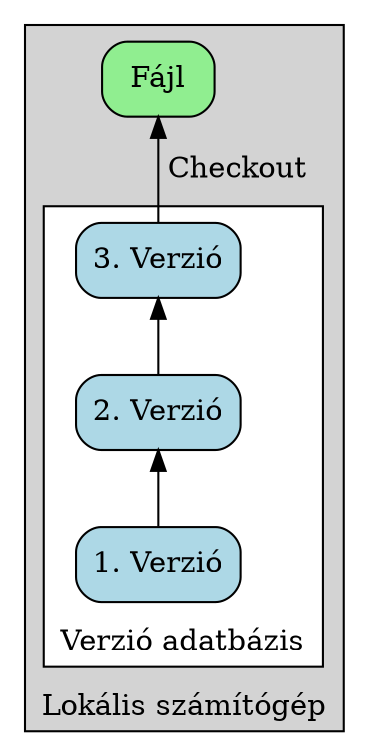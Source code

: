 digraph git {
    graph [dpi = 300]
    rankdir="BT"

    subgraph cluster_1 {
        label="Lokális számítógép"
        labelloc="top"
        style="filled"
        fillcolor=""

        file [label="Fájl", shape="rect", style="rounded, filled", fillcolor="lightgreen"]

        subgraph cluster_2 {
            label="Verzió adatbázis"
            labelloc="top"
            style="filled"
            fillcolor="white"

            v1 [label="1. Verzió", shape="rect", style="rounded, filled", fillcolor="lightblue"]
            v2 [label="2. Verzió", shape="rect", style="rounded, filled", fillcolor="lightblue"]
            v3 [label="3. Verzió", shape="rect", style="rounded, filled", fillcolor="lightblue"]
        }

        v1 -> v2
        v2 -> v3
        v3 -> file [label=" Checkout"]

        {rank="same"; file}
    }
}